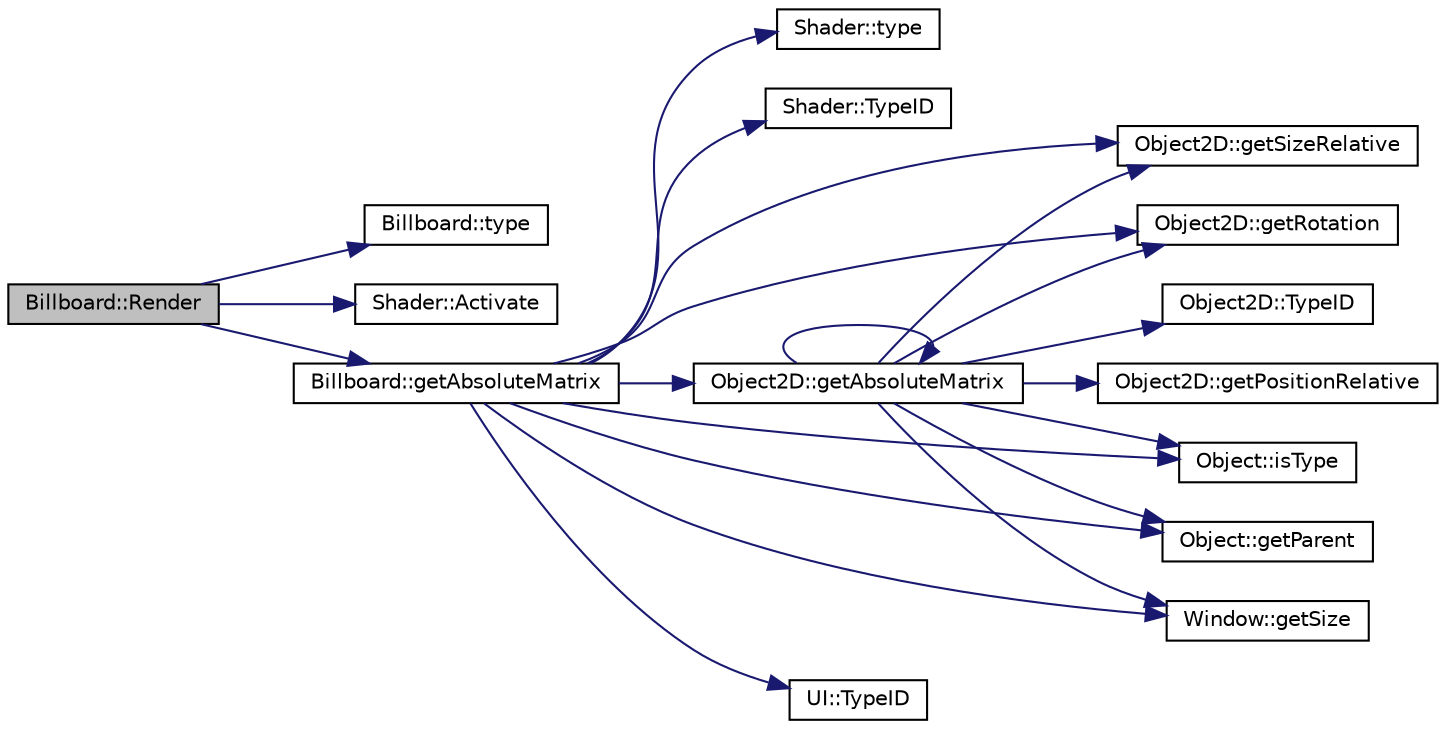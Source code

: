 digraph "Billboard::Render"
{
  edge [fontname="Helvetica",fontsize="10",labelfontname="Helvetica",labelfontsize="10"];
  node [fontname="Helvetica",fontsize="10",shape=record];
  rankdir="LR";
  Node1 [label="Billboard::Render",height=0.2,width=0.4,color="black", fillcolor="grey75", style="filled", fontcolor="black"];
  Node1 -> Node2 [color="midnightblue",fontsize="10",style="solid",fontname="Helvetica"];
  Node2 [label="Billboard::type",height=0.2,width=0.4,color="black", fillcolor="white", style="filled",URL="$class_billboard.html#abc5aad1f8a8015ae1e4c4a399118b2b3"];
  Node1 -> Node3 [color="midnightblue",fontsize="10",style="solid",fontname="Helvetica"];
  Node3 [label="Shader::Activate",height=0.2,width=0.4,color="black", fillcolor="white", style="filled",URL="$class_shader.html#a4315a6336472b293392aa50e7a4e65d0"];
  Node1 -> Node4 [color="midnightblue",fontsize="10",style="solid",fontname="Helvetica"];
  Node4 [label="Billboard::getAbsoluteMatrix",height=0.2,width=0.4,color="black", fillcolor="white", style="filled",URL="$class_billboard.html#a2f5ed15596b2631b2b3d7cbb0250c5d7"];
  Node4 -> Node5 [color="midnightblue",fontsize="10",style="solid",fontname="Helvetica"];
  Node5 [label="Shader::type",height=0.2,width=0.4,color="black", fillcolor="white", style="filled",URL="$class_shader.html#ac2b899cc4bfe7a0a9ee0fe7c80654e09"];
  Node4 -> Node6 [color="midnightblue",fontsize="10",style="solid",fontname="Helvetica"];
  Node6 [label="Shader::TypeID",height=0.2,width=0.4,color="black", fillcolor="white", style="filled",URL="$class_shader.html#adc5f9e3e09c91e982a5abb2840f799f6"];
  Node4 -> Node7 [color="midnightblue",fontsize="10",style="solid",fontname="Helvetica"];
  Node7 [label="Object2D::getSizeRelative",height=0.2,width=0.4,color="black", fillcolor="white", style="filled",URL="$class_object2_d.html#a3f49cc83834fda1b03e2d21e2c95a40d"];
  Node4 -> Node8 [color="midnightblue",fontsize="10",style="solid",fontname="Helvetica"];
  Node8 [label="Object2D::getRotation",height=0.2,width=0.4,color="black", fillcolor="white", style="filled",URL="$class_object2_d.html#a0e9eaf08f3654c318397905feadfcd09"];
  Node4 -> Node9 [color="midnightblue",fontsize="10",style="solid",fontname="Helvetica"];
  Node9 [label="Object::isType",height=0.2,width=0.4,color="black", fillcolor="white", style="filled",URL="$class_object.html#aacbe0d82f8b9da6a614589bfeb107207"];
  Node4 -> Node10 [color="midnightblue",fontsize="10",style="solid",fontname="Helvetica"];
  Node10 [label="UI::TypeID",height=0.2,width=0.4,color="black", fillcolor="white", style="filled",URL="$class_u_i.html#ae0dcb4eaa24e10dcd91479ecfacb4a4f"];
  Node4 -> Node11 [color="midnightblue",fontsize="10",style="solid",fontname="Helvetica"];
  Node11 [label="Object::getParent",height=0.2,width=0.4,color="black", fillcolor="white", style="filled",URL="$class_object.html#adf49dfc9ded6c7b527c40518bf8e7565"];
  Node4 -> Node12 [color="midnightblue",fontsize="10",style="solid",fontname="Helvetica"];
  Node12 [label="Object2D::getAbsoluteMatrix",height=0.2,width=0.4,color="black", fillcolor="white", style="filled",URL="$class_object2_d.html#ab13d71a0f7d97b87cabd15f09c0b3c2a"];
  Node12 -> Node13 [color="midnightblue",fontsize="10",style="solid",fontname="Helvetica"];
  Node13 [label="Object2D::getPositionRelative",height=0.2,width=0.4,color="black", fillcolor="white", style="filled",URL="$class_object2_d.html#adfb9c1e4341bcb6da8e8cc58ac8cbebf"];
  Node12 -> Node7 [color="midnightblue",fontsize="10",style="solid",fontname="Helvetica"];
  Node12 -> Node8 [color="midnightblue",fontsize="10",style="solid",fontname="Helvetica"];
  Node12 -> Node9 [color="midnightblue",fontsize="10",style="solid",fontname="Helvetica"];
  Node12 -> Node14 [color="midnightblue",fontsize="10",style="solid",fontname="Helvetica"];
  Node14 [label="Object2D::TypeID",height=0.2,width=0.4,color="black", fillcolor="white", style="filled",URL="$class_object2_d.html#af0e13f6c541ce400f2e8f353c4d7c5c6"];
  Node12 -> Node11 [color="midnightblue",fontsize="10",style="solid",fontname="Helvetica"];
  Node12 -> Node12 [color="midnightblue",fontsize="10",style="solid",fontname="Helvetica"];
  Node12 -> Node15 [color="midnightblue",fontsize="10",style="solid",fontname="Helvetica"];
  Node15 [label="Window::getSize",height=0.2,width=0.4,color="black", fillcolor="white", style="filled",URL="$class_window.html#afae7388a5128de3afc9d8a164b12bae6"];
  Node4 -> Node15 [color="midnightblue",fontsize="10",style="solid",fontname="Helvetica"];
}

